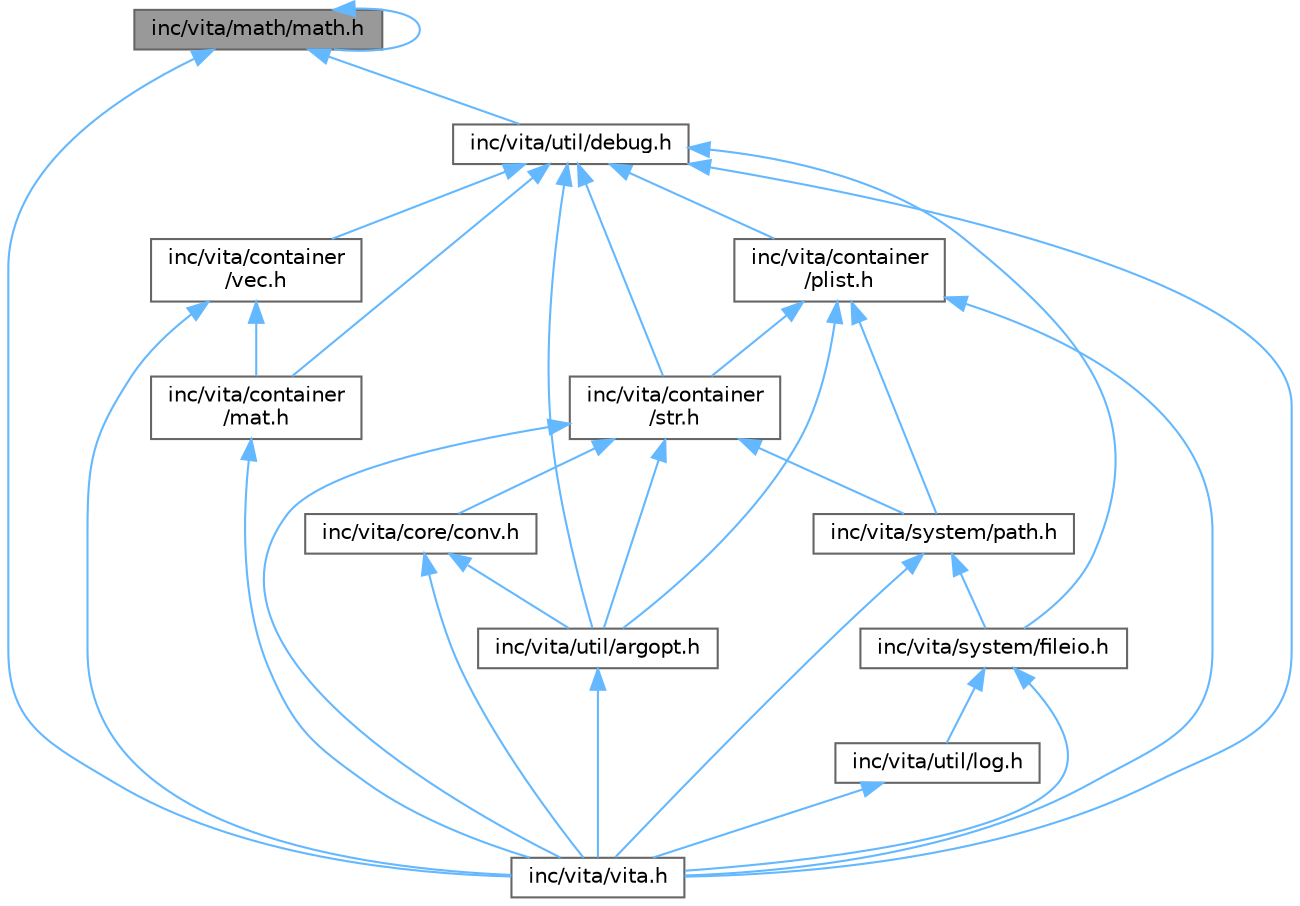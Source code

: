 digraph "inc/vita/math/math.h"
{
 // LATEX_PDF_SIZE
  bgcolor="transparent";
  edge [fontname=Helvetica,fontsize=10,labelfontname=Helvetica,labelfontsize=10];
  node [fontname=Helvetica,fontsize=10,shape=box,height=0.2,width=0.4];
  Node1 [label="inc/vita/math/math.h",height=0.2,width=0.4,color="gray40", fillcolor="grey60", style="filled", fontcolor="black",tooltip=" "];
  Node1 -> Node1 [dir="back",color="steelblue1",style="solid"];
  Node1 -> Node2 [dir="back",color="steelblue1",style="solid"];
  Node2 [label="inc/vita/util/debug.h",height=0.2,width=0.4,color="grey40", fillcolor="white", style="filled",URL="$debug_8h.html",tooltip=" "];
  Node2 -> Node3 [dir="back",color="steelblue1",style="solid"];
  Node3 [label="inc/vita/container\l/mat.h",height=0.2,width=0.4,color="grey40", fillcolor="white", style="filled",URL="$mat_8h.html",tooltip=" "];
  Node3 -> Node4 [dir="back",color="steelblue1",style="solid"];
  Node4 [label="inc/vita/vita.h",height=0.2,width=0.4,color="grey40", fillcolor="white", style="filled",URL="$vita_8h.html",tooltip=" "];
  Node2 -> Node5 [dir="back",color="steelblue1",style="solid"];
  Node5 [label="inc/vita/container\l/plist.h",height=0.2,width=0.4,color="grey40", fillcolor="white", style="filled",URL="$plist_8h.html",tooltip=" "];
  Node5 -> Node6 [dir="back",color="steelblue1",style="solid"];
  Node6 [label="inc/vita/container\l/str.h",height=0.2,width=0.4,color="grey40", fillcolor="white", style="filled",URL="$str_8h.html",tooltip=" "];
  Node6 -> Node7 [dir="back",color="steelblue1",style="solid"];
  Node7 [label="inc/vita/core/conv.h",height=0.2,width=0.4,color="grey40", fillcolor="white", style="filled",URL="$conv_8h.html",tooltip=" "];
  Node7 -> Node8 [dir="back",color="steelblue1",style="solid"];
  Node8 [label="inc/vita/util/argopt.h",height=0.2,width=0.4,color="grey40", fillcolor="white", style="filled",URL="$argopt_8h.html",tooltip=" "];
  Node8 -> Node4 [dir="back",color="steelblue1",style="solid"];
  Node7 -> Node4 [dir="back",color="steelblue1",style="solid"];
  Node6 -> Node9 [dir="back",color="steelblue1",style="solid"];
  Node9 [label="inc/vita/system/path.h",height=0.2,width=0.4,color="grey40", fillcolor="white", style="filled",URL="$path_8h.html",tooltip=" "];
  Node9 -> Node10 [dir="back",color="steelblue1",style="solid"];
  Node10 [label="inc/vita/system/fileio.h",height=0.2,width=0.4,color="grey40", fillcolor="white", style="filled",URL="$fileio_8h.html",tooltip=" "];
  Node10 -> Node11 [dir="back",color="steelblue1",style="solid"];
  Node11 [label="inc/vita/util/log.h",height=0.2,width=0.4,color="grey40", fillcolor="white", style="filled",URL="$log_8h.html",tooltip=" "];
  Node11 -> Node4 [dir="back",color="steelblue1",style="solid"];
  Node10 -> Node4 [dir="back",color="steelblue1",style="solid"];
  Node9 -> Node4 [dir="back",color="steelblue1",style="solid"];
  Node6 -> Node8 [dir="back",color="steelblue1",style="solid"];
  Node6 -> Node4 [dir="back",color="steelblue1",style="solid"];
  Node5 -> Node9 [dir="back",color="steelblue1",style="solid"];
  Node5 -> Node8 [dir="back",color="steelblue1",style="solid"];
  Node5 -> Node4 [dir="back",color="steelblue1",style="solid"];
  Node2 -> Node6 [dir="back",color="steelblue1",style="solid"];
  Node2 -> Node12 [dir="back",color="steelblue1",style="solid"];
  Node12 [label="inc/vita/container\l/vec.h",height=0.2,width=0.4,color="grey40", fillcolor="white", style="filled",URL="$vec_8h.html",tooltip=" "];
  Node12 -> Node3 [dir="back",color="steelblue1",style="solid"];
  Node12 -> Node4 [dir="back",color="steelblue1",style="solid"];
  Node2 -> Node10 [dir="back",color="steelblue1",style="solid"];
  Node2 -> Node8 [dir="back",color="steelblue1",style="solid"];
  Node2 -> Node4 [dir="back",color="steelblue1",style="solid"];
  Node1 -> Node4 [dir="back",color="steelblue1",style="solid"];
}
